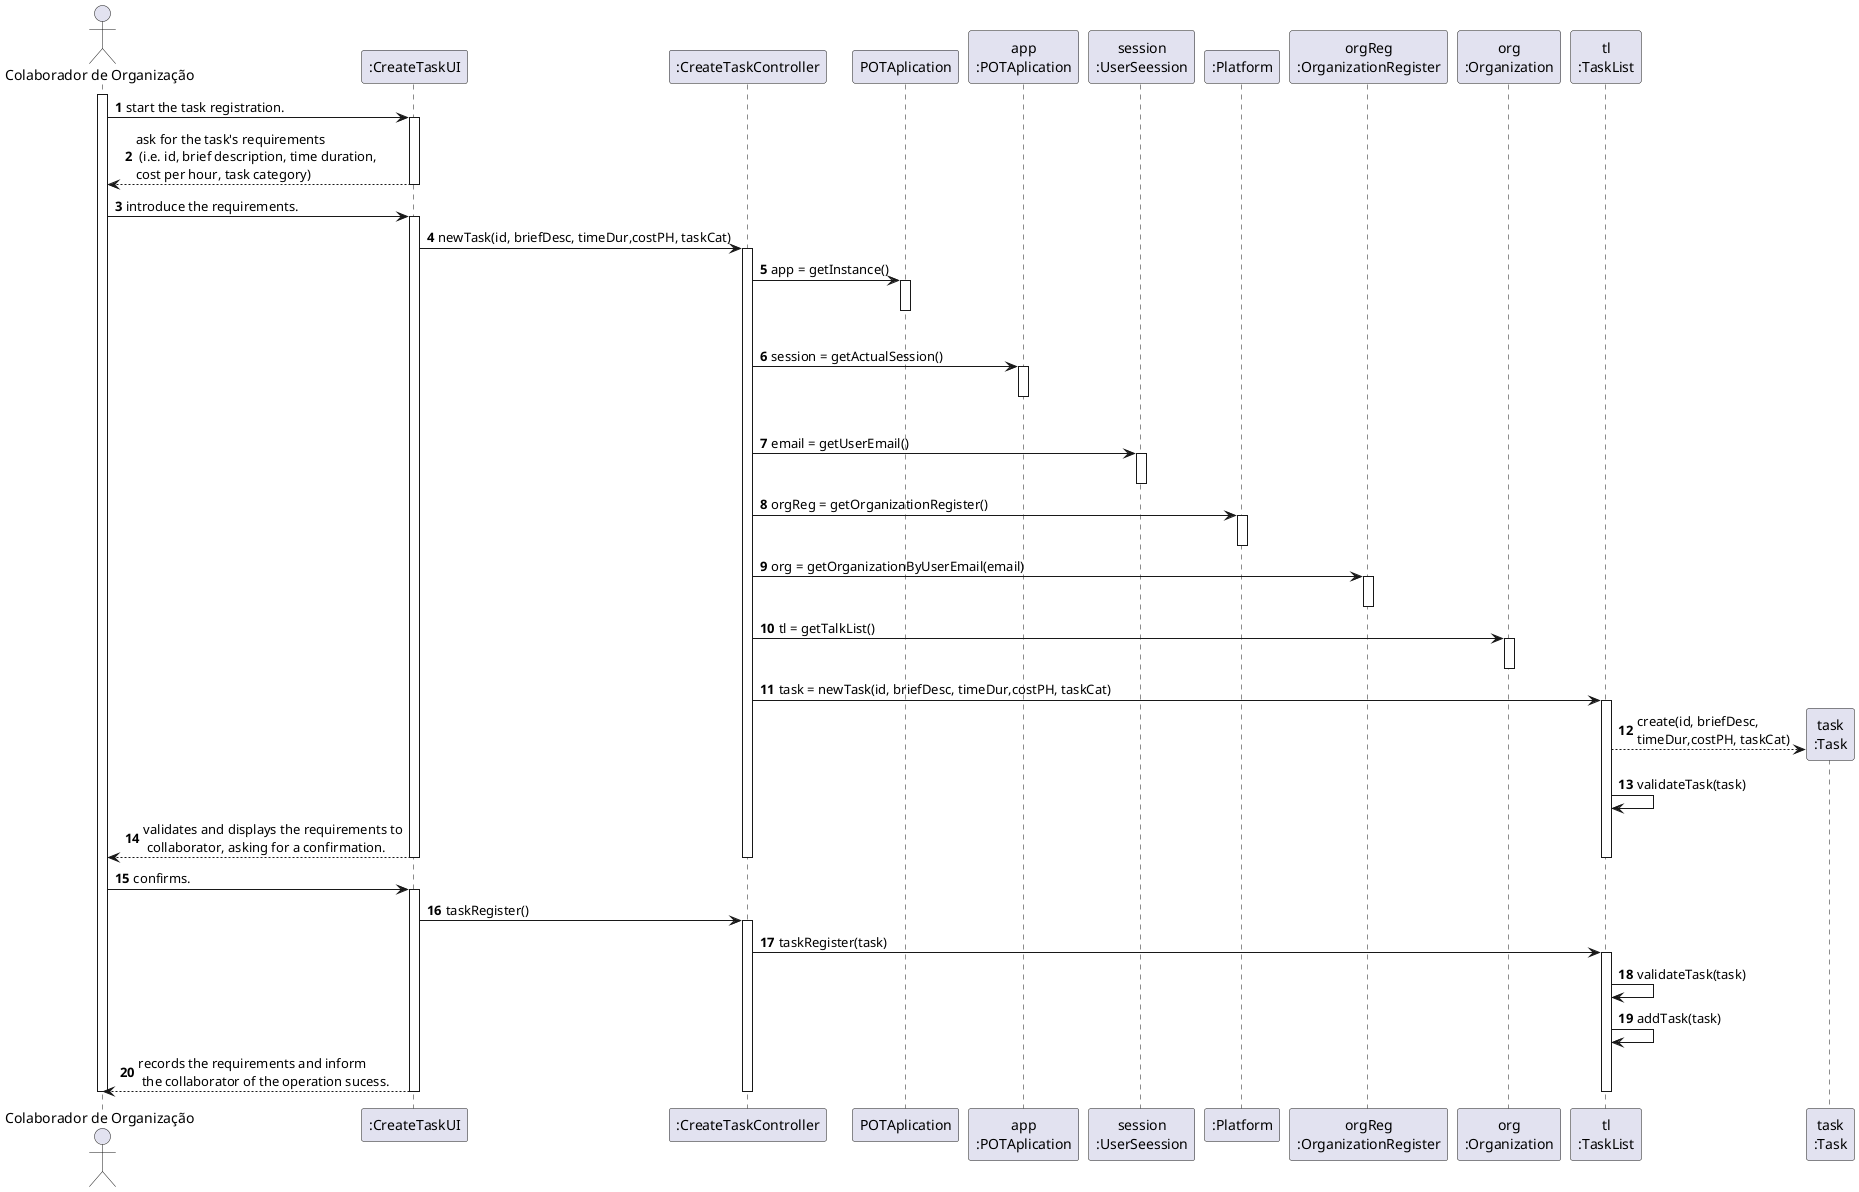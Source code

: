 @startuml
autonumber
'hide footbox
actor "Colaborador de Organização" as ADM

participant ":CreateTaskUI" as UI
participant ":CreateTaskController" as CTRL
participant "POTAplication" as _APP
participant "app\n:POTAplication" as APP
participant "session\n:UserSeession" as SESSAO
participant ":Platform" as PLAT
participant "orgReg\n:OrganizationRegister" as RORGS
participant "org\n:Organization" as ORG
participant "tl\n:TaskList" as LTASKS
participant "task\n:Task" as TAREFA


activate ADM
ADM -> UI : start the task registration.
activate UI
UI --> ADM : ask for the task's requirements\n (i.e. id, brief description, time duration, \ncost per hour, task category)
deactivate UI

ADM -> UI : introduce the requirements.
activate UI

UI -> CTRL : newTask(id, briefDesc, timeDur,costPH, taskCat)
activate CTRL

CTRL -> _APP: app = getInstance()
activate _APP
|||
deactivate _APP

CTRL -> APP: session = getActualSession()
activate APP
|||
deactivate APP

CTRL -> SESSAO: email = getUserEmail()
activate SESSAO
deactivate SESSAO

CTRL -> PLAT: orgReg = getOrganizationRegister()
activate PLAT
deactivate PLAT

CTRL -> RORGS: org = getOrganizationByUserEmail(email)
activate RORGS
deactivate RORGS

CTRL -> ORG: tl = getTalkList()
activate ORG
deactivate ORG

CTRL -> LTASKS: task = newTask(id, briefDesc, timeDur,costPH, taskCat)
activate LTASKS

LTASKS --> TAREFA**: create(id, briefDesc, \ntimeDur,costPH, taskCat)
LTASKS -> LTASKS: validateTask(task)

UI --> ADM: validates and displays the requirements to\n collaborator, asking for a confirmation.
deactivate LTASKS
deactivate CTRL
deactivate UI

ADM -> UI : confirms.
activate UI
UI -> CTRL : taskRegister()
activate CTRL

CTRL -> LTASKS : taskRegister(task)
activate LTASKS

LTASKS -> LTASKS: validateTask(task)
LTASKS -> LTASKS: addTask(task)

UI --> ADM : records the requirements and inform\n the collaborator of the operation sucess.
deactivate LTASKS
deactivate CTRL
deactivate UI

deactivate ADM

@enduml
